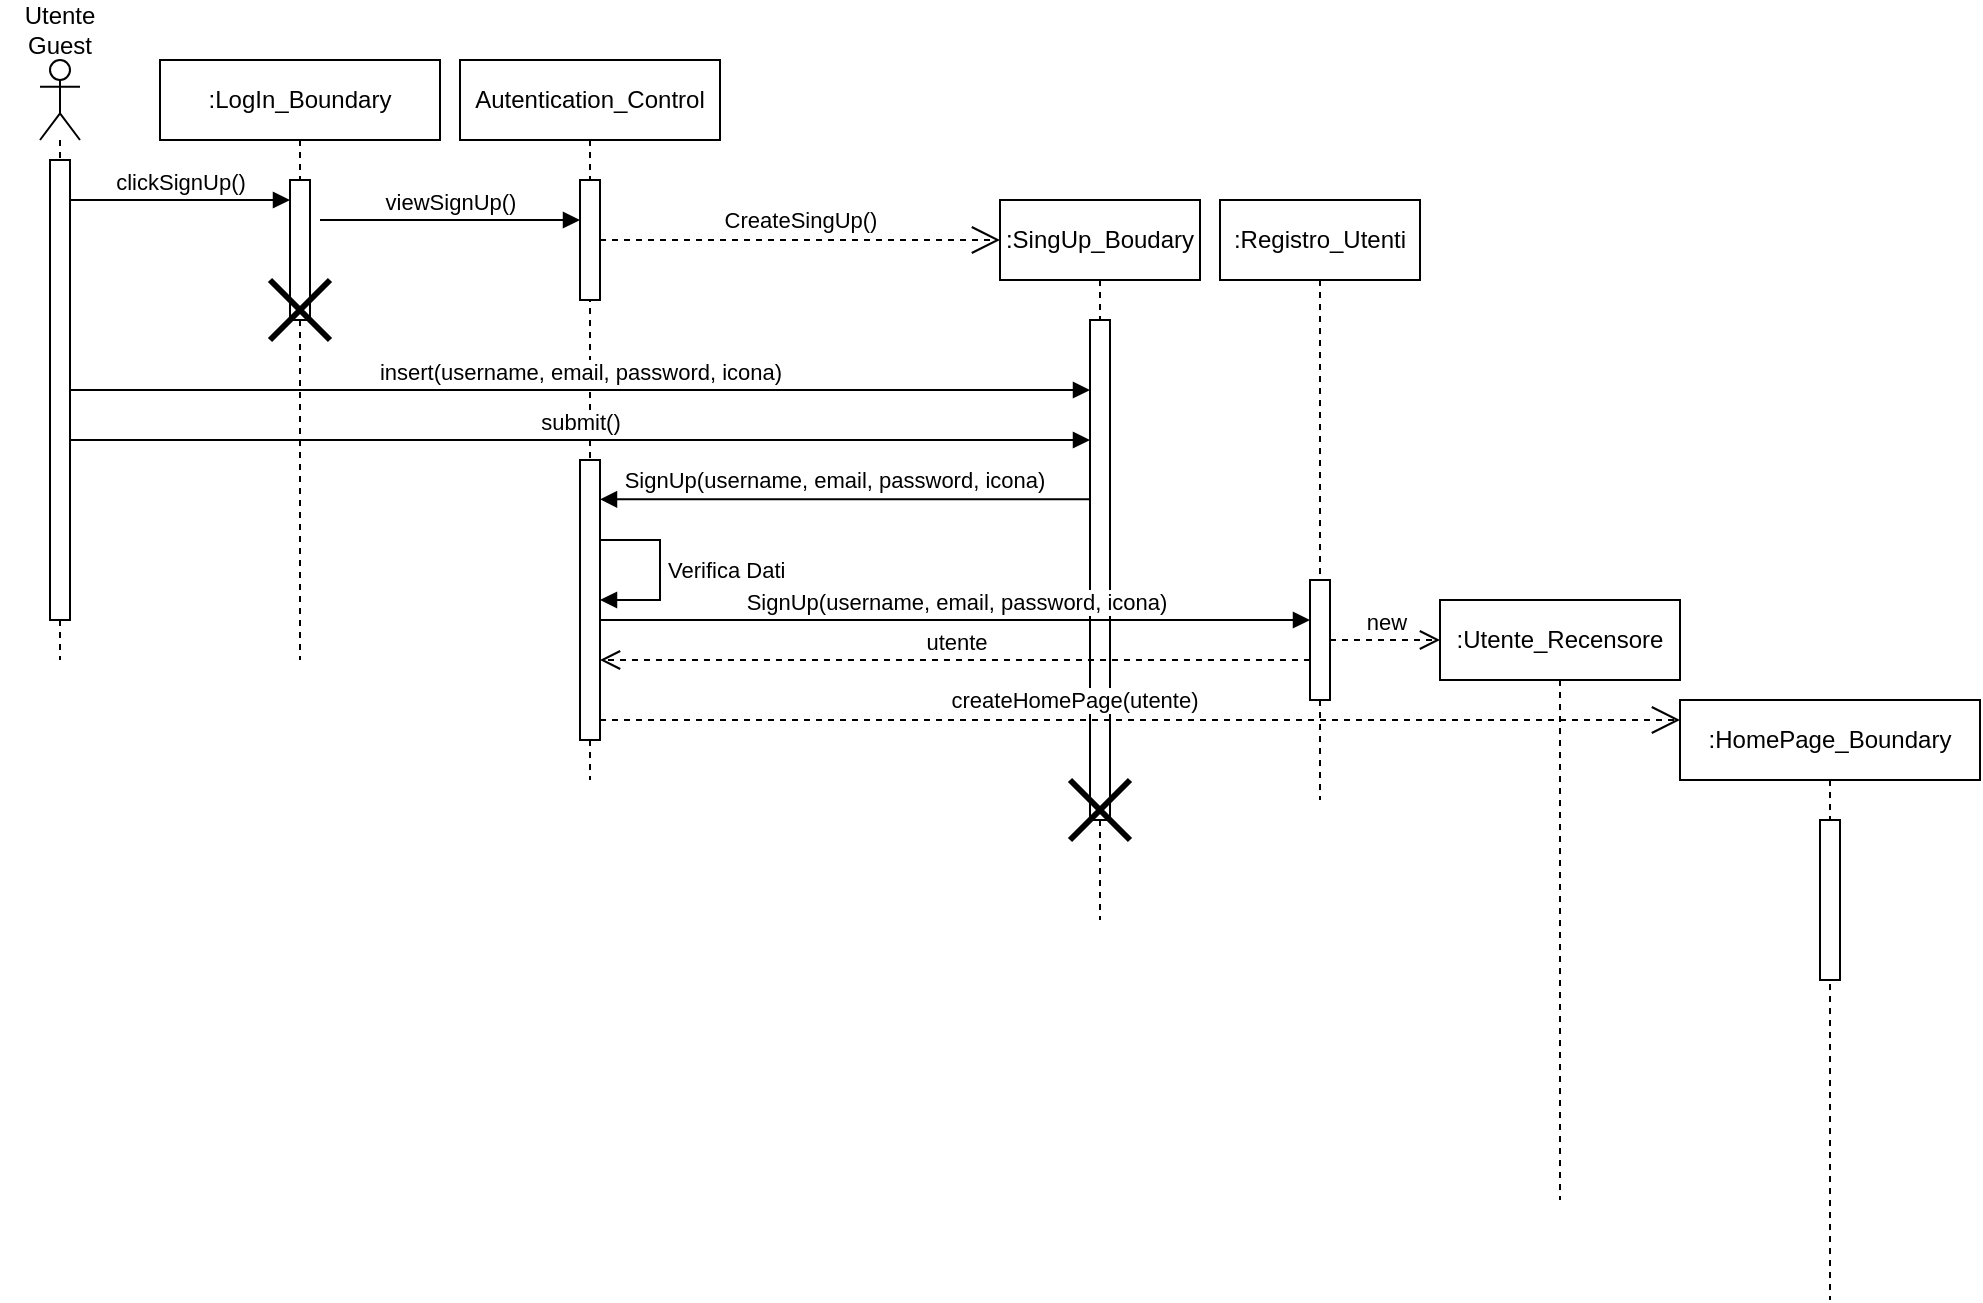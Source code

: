 <mxfile version="25.0.2">
  <diagram name="Page-1" id="2YBvvXClWsGukQMizWep">
    <mxGraphModel dx="1034" dy="511" grid="1" gridSize="10" guides="1" tooltips="1" connect="1" arrows="1" fold="1" page="1" pageScale="1" pageWidth="850" pageHeight="1100" math="0" shadow="0">
      <root>
        <mxCell id="0" />
        <mxCell id="1" parent="0" />
        <mxCell id="10zAAHeCgwnA3tIotYlX-1" value=":LogIn_Boundary" style="shape=umlLifeline;perimeter=lifelinePerimeter;whiteSpace=wrap;html=1;container=1;dropTarget=0;collapsible=0;recursiveResize=0;outlineConnect=0;portConstraint=eastwest;newEdgeStyle={&quot;curved&quot;:0,&quot;rounded&quot;:0};" parent="1" vertex="1">
          <mxGeometry x="100" y="40" width="140" height="300" as="geometry" />
        </mxCell>
        <mxCell id="10zAAHeCgwnA3tIotYlX-12" value="" style="html=1;points=[[0,0,0,0,5],[0,1,0,0,-5],[1,0,0,0,5],[1,1,0,0,-5]];perimeter=orthogonalPerimeter;outlineConnect=0;targetShapes=umlLifeline;portConstraint=eastwest;newEdgeStyle={&quot;curved&quot;:0,&quot;rounded&quot;:0};" parent="10zAAHeCgwnA3tIotYlX-1" vertex="1">
          <mxGeometry x="65" y="60" width="10" height="70" as="geometry" />
        </mxCell>
        <mxCell id="10zAAHeCgwnA3tIotYlX-17" value="" style="shape=umlDestroy;whiteSpace=wrap;html=1;strokeWidth=3;targetShapes=umlLifeline;" parent="10zAAHeCgwnA3tIotYlX-1" vertex="1">
          <mxGeometry x="55" y="110" width="30" height="30" as="geometry" />
        </mxCell>
        <mxCell id="10zAAHeCgwnA3tIotYlX-4" value="" style="shape=umlLifeline;perimeter=lifelinePerimeter;whiteSpace=wrap;html=1;container=1;dropTarget=0;collapsible=0;recursiveResize=0;outlineConnect=0;portConstraint=eastwest;newEdgeStyle={&quot;curved&quot;:0,&quot;rounded&quot;:0};participant=umlActor;" parent="1" vertex="1">
          <mxGeometry x="40" y="40" width="20" height="300" as="geometry" />
        </mxCell>
        <mxCell id="10zAAHeCgwnA3tIotYlX-8" value="" style="html=1;points=[[0,0,0,0,5],[0,1,0,0,-5],[1,0,0,0,5],[1,1,0,0,-5]];perimeter=orthogonalPerimeter;outlineConnect=0;targetShapes=umlLifeline;portConstraint=eastwest;newEdgeStyle={&quot;curved&quot;:0,&quot;rounded&quot;:0};" parent="10zAAHeCgwnA3tIotYlX-4" vertex="1">
          <mxGeometry x="5" y="50" width="10" height="230" as="geometry" />
        </mxCell>
        <mxCell id="10zAAHeCgwnA3tIotYlX-5" value="Utente Guest" style="text;html=1;align=center;verticalAlign=middle;whiteSpace=wrap;rounded=0;" parent="1" vertex="1">
          <mxGeometry x="20" y="10" width="60" height="30" as="geometry" />
        </mxCell>
        <mxCell id="10zAAHeCgwnA3tIotYlX-7" value="Autentication_Control" style="shape=umlLifeline;perimeter=lifelinePerimeter;whiteSpace=wrap;html=1;container=1;dropTarget=0;collapsible=0;recursiveResize=0;outlineConnect=0;portConstraint=eastwest;newEdgeStyle={&quot;curved&quot;:0,&quot;rounded&quot;:0};" parent="1" vertex="1">
          <mxGeometry x="250" y="40" width="130" height="360" as="geometry" />
        </mxCell>
        <mxCell id="10zAAHeCgwnA3tIotYlX-13" value="" style="html=1;points=[[0,0,0,0,5],[0,1,0,0,-5],[1,0,0,0,5],[1,1,0,0,-5]];perimeter=orthogonalPerimeter;outlineConnect=0;targetShapes=umlLifeline;portConstraint=eastwest;newEdgeStyle={&quot;curved&quot;:0,&quot;rounded&quot;:0};" parent="10zAAHeCgwnA3tIotYlX-7" vertex="1">
          <mxGeometry x="60" y="60" width="10" height="60" as="geometry" />
        </mxCell>
        <mxCell id="10zAAHeCgwnA3tIotYlX-21" value="" style="html=1;points=[[0,0,0,0,5],[0,1,0,0,-5],[1,0,0,0,5],[1,1,0,0,-5]];perimeter=orthogonalPerimeter;outlineConnect=0;targetShapes=umlLifeline;portConstraint=eastwest;newEdgeStyle={&quot;curved&quot;:0,&quot;rounded&quot;:0};" parent="10zAAHeCgwnA3tIotYlX-7" vertex="1">
          <mxGeometry x="60" y="200" width="10" height="140" as="geometry" />
        </mxCell>
        <mxCell id="10zAAHeCgwnA3tIotYlX-10" value="viewSignUp()" style="html=1;verticalAlign=bottom;endArrow=block;curved=0;rounded=0;" parent="1" target="10zAAHeCgwnA3tIotYlX-13" edge="1">
          <mxGeometry width="80" relative="1" as="geometry">
            <mxPoint x="180" y="120" as="sourcePoint" />
            <mxPoint x="325" y="120" as="targetPoint" />
          </mxGeometry>
        </mxCell>
        <mxCell id="10zAAHeCgwnA3tIotYlX-11" value="clickSignUp()" style="html=1;verticalAlign=bottom;endArrow=block;curved=0;rounded=0;" parent="1" edge="1">
          <mxGeometry width="80" relative="1" as="geometry">
            <mxPoint x="55" y="110" as="sourcePoint" />
            <mxPoint x="165" y="110" as="targetPoint" />
          </mxGeometry>
        </mxCell>
        <mxCell id="10zAAHeCgwnA3tIotYlX-14" value=":SingUp_Boudary" style="shape=umlLifeline;perimeter=lifelinePerimeter;whiteSpace=wrap;html=1;container=1;dropTarget=0;collapsible=0;recursiveResize=0;outlineConnect=0;portConstraint=eastwest;newEdgeStyle={&quot;curved&quot;:0,&quot;rounded&quot;:0};" parent="1" vertex="1">
          <mxGeometry x="520" y="110" width="100" height="360" as="geometry" />
        </mxCell>
        <mxCell id="10zAAHeCgwnA3tIotYlX-15" value="" style="html=1;points=[[0,0,0,0,5],[0,1,0,0,-5],[1,0,0,0,5],[1,1,0,0,-5]];perimeter=orthogonalPerimeter;outlineConnect=0;targetShapes=umlLifeline;portConstraint=eastwest;newEdgeStyle={&quot;curved&quot;:0,&quot;rounded&quot;:0};" parent="10zAAHeCgwnA3tIotYlX-14" vertex="1">
          <mxGeometry x="45" y="60" width="10" height="250" as="geometry" />
        </mxCell>
        <mxCell id="10zAAHeCgwnA3tIotYlX-40" value="" style="shape=umlDestroy;whiteSpace=wrap;html=1;strokeWidth=3;targetShapes=umlLifeline;" parent="10zAAHeCgwnA3tIotYlX-14" vertex="1">
          <mxGeometry x="35" y="290" width="30" height="30" as="geometry" />
        </mxCell>
        <mxCell id="10zAAHeCgwnA3tIotYlX-18" value="insert(username, email, password, icona)" style="html=1;verticalAlign=bottom;endArrow=block;curved=0;rounded=0;" parent="1" source="10zAAHeCgwnA3tIotYlX-8" target="10zAAHeCgwnA3tIotYlX-15" edge="1">
          <mxGeometry width="80" relative="1" as="geometry">
            <mxPoint x="275" y="250" as="sourcePoint" />
            <mxPoint x="355" y="250" as="targetPoint" />
          </mxGeometry>
        </mxCell>
        <mxCell id="10zAAHeCgwnA3tIotYlX-20" value="submit()" style="html=1;verticalAlign=bottom;endArrow=block;curved=0;rounded=0;" parent="1" target="10zAAHeCgwnA3tIotYlX-15" edge="1">
          <mxGeometry width="80" relative="1" as="geometry">
            <mxPoint x="55" y="230" as="sourcePoint" />
            <mxPoint x="475" y="230" as="targetPoint" />
          </mxGeometry>
        </mxCell>
        <mxCell id="10zAAHeCgwnA3tIotYlX-22" value="" style="html=1;verticalAlign=bottom;endArrow=block;curved=0;rounded=0;" parent="1" source="10zAAHeCgwnA3tIotYlX-15" edge="1">
          <mxGeometry width="80" relative="1" as="geometry">
            <mxPoint x="480" y="259.64" as="sourcePoint" />
            <mxPoint x="320" y="259.64" as="targetPoint" />
          </mxGeometry>
        </mxCell>
        <mxCell id="10zAAHeCgwnA3tIotYlX-24" value="SignUp(username, email, password, icona)" style="edgeLabel;html=1;align=center;verticalAlign=middle;resizable=0;points=[];" parent="10zAAHeCgwnA3tIotYlX-22" vertex="1" connectable="0">
          <mxGeometry x="-0.108" y="-1" relative="1" as="geometry">
            <mxPoint x="-19" y="-9" as="offset" />
          </mxGeometry>
        </mxCell>
        <mxCell id="10zAAHeCgwnA3tIotYlX-25" value=":Registro_Utenti" style="shape=umlLifeline;perimeter=lifelinePerimeter;whiteSpace=wrap;html=1;container=1;dropTarget=0;collapsible=0;recursiveResize=0;outlineConnect=0;portConstraint=eastwest;newEdgeStyle={&quot;curved&quot;:0,&quot;rounded&quot;:0};" parent="1" vertex="1">
          <mxGeometry x="630" y="110" width="100" height="300" as="geometry" />
        </mxCell>
        <mxCell id="10zAAHeCgwnA3tIotYlX-26" value="" style="html=1;points=[[0,0,0,0,5],[0,1,0,0,-5],[1,0,0,0,5],[1,1,0,0,-5]];perimeter=orthogonalPerimeter;outlineConnect=0;targetShapes=umlLifeline;portConstraint=eastwest;newEdgeStyle={&quot;curved&quot;:0,&quot;rounded&quot;:0};" parent="10zAAHeCgwnA3tIotYlX-25" vertex="1">
          <mxGeometry x="45" y="190" width="10" height="60" as="geometry" />
        </mxCell>
        <mxCell id="10zAAHeCgwnA3tIotYlX-27" value="SignUp(username, email, password, icona)" style="html=1;verticalAlign=bottom;endArrow=block;curved=0;rounded=0;" parent="1" edge="1">
          <mxGeometry width="80" relative="1" as="geometry">
            <mxPoint x="320" y="320" as="sourcePoint" />
            <mxPoint x="675" y="320" as="targetPoint" />
            <Array as="points">
              <mxPoint x="620" y="320" />
            </Array>
          </mxGeometry>
        </mxCell>
        <mxCell id="10zAAHeCgwnA3tIotYlX-29" value=":HomePage_Boundary" style="shape=umlLifeline;perimeter=lifelinePerimeter;whiteSpace=wrap;html=1;container=1;dropTarget=0;collapsible=0;recursiveResize=0;outlineConnect=0;portConstraint=eastwest;newEdgeStyle={&quot;curved&quot;:0,&quot;rounded&quot;:0};" parent="1" vertex="1">
          <mxGeometry x="860" y="360" width="150" height="300" as="geometry" />
        </mxCell>
        <mxCell id="10zAAHeCgwnA3tIotYlX-39" value="" style="html=1;points=[[0,0,0,0,5],[0,1,0,0,-5],[1,0,0,0,5],[1,1,0,0,-5]];perimeter=orthogonalPerimeter;outlineConnect=0;targetShapes=umlLifeline;portConstraint=eastwest;newEdgeStyle={&quot;curved&quot;:0,&quot;rounded&quot;:0};" parent="10zAAHeCgwnA3tIotYlX-29" vertex="1">
          <mxGeometry x="70" y="60" width="10" height="80" as="geometry" />
        </mxCell>
        <mxCell id="10zAAHeCgwnA3tIotYlX-31" value="utente" style="html=1;verticalAlign=bottom;endArrow=open;dashed=1;endSize=8;curved=0;rounded=0;" parent="1" edge="1">
          <mxGeometry relative="1" as="geometry">
            <mxPoint x="675" y="340" as="sourcePoint" />
            <mxPoint x="320" y="340" as="targetPoint" />
          </mxGeometry>
        </mxCell>
        <mxCell id="Ffk2nnBDRxyLXLNgnvK0-1" value=":Utente_Recensore" style="shape=umlLifeline;perimeter=lifelinePerimeter;whiteSpace=wrap;html=1;container=1;dropTarget=0;collapsible=0;recursiveResize=0;outlineConnect=0;portConstraint=eastwest;newEdgeStyle={&quot;curved&quot;:0,&quot;rounded&quot;:0};" parent="1" vertex="1">
          <mxGeometry x="740" y="310" width="120" height="300" as="geometry" />
        </mxCell>
        <mxCell id="Ffk2nnBDRxyLXLNgnvK0-2" value="new" style="html=1;verticalAlign=bottom;endArrow=open;dashed=1;endSize=8;curved=0;rounded=0;" parent="1" edge="1">
          <mxGeometry relative="1" as="geometry">
            <mxPoint x="685" y="330" as="sourcePoint" />
            <mxPoint x="740" y="330" as="targetPoint" />
          </mxGeometry>
        </mxCell>
        <mxCell id="Ffk2nnBDRxyLXLNgnvK0-4" value="createHomePage(utente)" style="endArrow=open;endSize=12;dashed=1;html=1;rounded=0;" parent="1" edge="1">
          <mxGeometry x="-0.125" y="10" width="160" relative="1" as="geometry">
            <mxPoint x="320" y="370" as="sourcePoint" />
            <mxPoint x="860" y="370" as="targetPoint" />
            <mxPoint as="offset" />
          </mxGeometry>
        </mxCell>
        <mxCell id="Ffk2nnBDRxyLXLNgnvK0-6" value="CreateSingUp()" style="endArrow=open;endSize=12;dashed=1;html=1;rounded=0;" parent="1" edge="1">
          <mxGeometry y="10" width="160" relative="1" as="geometry">
            <mxPoint x="320" y="130" as="sourcePoint" />
            <mxPoint x="520" y="130" as="targetPoint" />
            <mxPoint as="offset" />
          </mxGeometry>
        </mxCell>
        <mxCell id="_ByZHPxXr-Ih_yTNb9HZ-6" value="Verifica Dati" style="html=1;align=left;spacingLeft=2;endArrow=block;rounded=0;edgeStyle=orthogonalEdgeStyle;curved=0;rounded=0;" edge="1" target="10zAAHeCgwnA3tIotYlX-21" parent="1">
          <mxGeometry relative="1" as="geometry">
            <mxPoint x="320" y="280" as="sourcePoint" />
            <Array as="points">
              <mxPoint x="350" y="280" />
              <mxPoint x="350" y="310" />
            </Array>
            <mxPoint x="325" y="310" as="targetPoint" />
          </mxGeometry>
        </mxCell>
      </root>
    </mxGraphModel>
  </diagram>
</mxfile>

